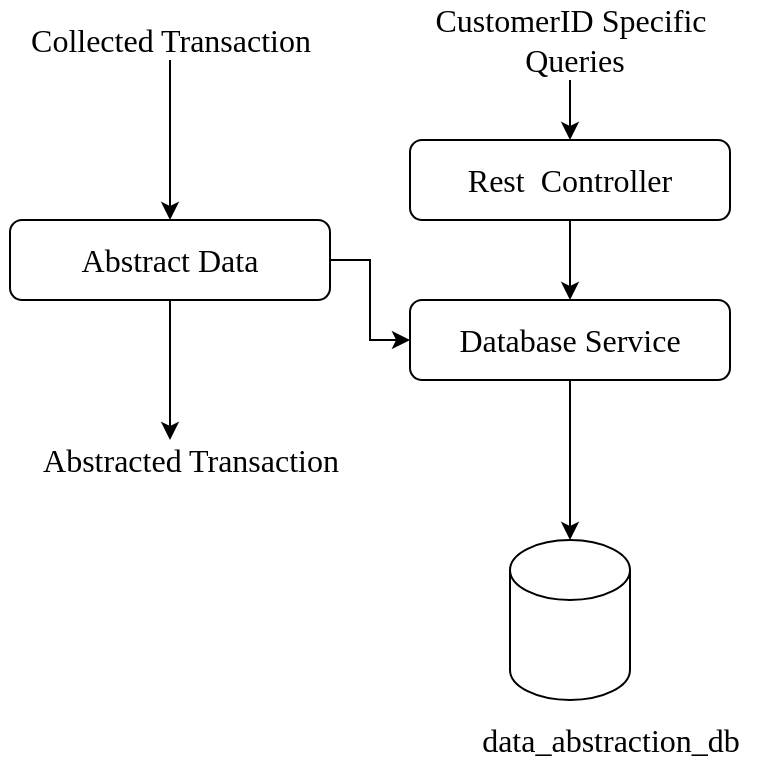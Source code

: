 <mxfile version="14.6.13" type="device"><diagram id="9UVk7EC7kuKAAegpqC8M" name="Page-1"><mxGraphModel dx="852" dy="504" grid="1" gridSize="10" guides="1" tooltips="1" connect="1" arrows="1" fold="1" page="1" pageScale="1" pageWidth="850" pageHeight="1100" math="0" shadow="0"><root><mxCell id="0"/><mxCell id="1" parent="0"/><mxCell id="3qt7MhbvBhXs7obYw9qg-1" style="edgeStyle=orthogonalEdgeStyle;rounded=0;orthogonalLoop=1;jettySize=auto;html=1;exitX=1;exitY=0.5;exitDx=0;exitDy=0;entryX=0;entryY=0.5;entryDx=0;entryDy=0;startArrow=none;startFill=0;strokeColor=#000000;fontFamily=Ubuntu;fontSource=https%3A%2F%2Ffonts.googleapis.com%2Fcss%3Ffamily%3DUbuntu;fontSize=16;fontColor=#000000;" edge="1" parent="1" source="3qt7MhbvBhXs7obYw9qg-2" target="3qt7MhbvBhXs7obYw9qg-4"><mxGeometry relative="1" as="geometry"/></mxCell><mxCell id="3qt7MhbvBhXs7obYw9qg-2" value="Abstract Data" style="rounded=1;whiteSpace=wrap;html=1;strokeColor=#000000;strokeWidth=1;fontFamily=Ubuntu;fontSource=https%3A%2F%2Ffonts.googleapis.com%2Fcss%3Ffamily%3DUbuntu;fontSize=16;fontColor=#000000;fillColor=none;" vertex="1" parent="1"><mxGeometry x="200" y="200" width="160" height="40" as="geometry"/></mxCell><mxCell id="3qt7MhbvBhXs7obYw9qg-3" style="edgeStyle=orthogonalEdgeStyle;rounded=0;orthogonalLoop=1;jettySize=auto;html=1;exitX=0.75;exitY=1;exitDx=0;exitDy=0;startArrow=none;startFill=0;strokeColor=#000000;fontFamily=Ubuntu;fontSource=https%3A%2F%2Ffonts.googleapis.com%2Fcss%3Ffamily%3DUbuntu;fontSize=16;fontColor=#000000;" edge="1" parent="1" source="3qt7MhbvBhXs7obYw9qg-4" target="3qt7MhbvBhXs7obYw9qg-5"><mxGeometry relative="1" as="geometry"><Array as="points"><mxPoint x="480" y="280"/></Array></mxGeometry></mxCell><mxCell id="3qt7MhbvBhXs7obYw9qg-4" value="Database Service" style="rounded=1;whiteSpace=wrap;html=1;strokeColor=#000000;strokeWidth=1;fontFamily=Ubuntu;fontSource=https%3A%2F%2Ffonts.googleapis.com%2Fcss%3Ffamily%3DUbuntu;fontSize=16;fontColor=#000000;fillColor=none;" vertex="1" parent="1"><mxGeometry x="400" y="240" width="160" height="40" as="geometry"/></mxCell><mxCell id="3qt7MhbvBhXs7obYw9qg-5" value="" style="shape=cylinder3;whiteSpace=wrap;html=1;boundedLbl=1;backgroundOutline=1;size=15;strokeColor=#000000;strokeWidth=1;fillColor=none;fontFamily=Ubuntu;fontSource=https%3A%2F%2Ffonts.googleapis.com%2Fcss%3Ffamily%3DUbuntu;fontSize=16;fontColor=#000000;" vertex="1" parent="1"><mxGeometry x="450" y="360" width="60" height="80" as="geometry"/></mxCell><mxCell id="3qt7MhbvBhXs7obYw9qg-6" value="data_abstraction_db" style="text;html=1;align=center;verticalAlign=middle;resizable=0;points=[];autosize=1;fontSize=16;fontFamily=Ubuntu;fontColor=#000000;" vertex="1" parent="1"><mxGeometry x="415" y="450" width="170" height="20" as="geometry"/></mxCell><mxCell id="3qt7MhbvBhXs7obYw9qg-7" style="edgeStyle=orthogonalEdgeStyle;rounded=0;orthogonalLoop=1;jettySize=auto;html=1;exitX=0.5;exitY=1;exitDx=0;exitDy=0;startArrow=none;startFill=0;strokeColor=#000000;fontFamily=Ubuntu;fontSource=https%3A%2F%2Ffonts.googleapis.com%2Fcss%3Ffamily%3DUbuntu;fontSize=16;fontColor=#000000;" edge="1" parent="1" source="3qt7MhbvBhXs7obYw9qg-2"><mxGeometry relative="1" as="geometry"><mxPoint x="280" y="310" as="targetPoint"/><mxPoint x="280" y="400" as="sourcePoint"/></mxGeometry></mxCell><mxCell id="3qt7MhbvBhXs7obYw9qg-8" style="edgeStyle=orthogonalEdgeStyle;rounded=0;orthogonalLoop=1;jettySize=auto;html=1;exitX=0.5;exitY=1;exitDx=0;exitDy=0;startArrow=none;startFill=0;strokeColor=#000000;fontFamily=Ubuntu;fontSource=https%3A%2F%2Ffonts.googleapis.com%2Fcss%3Ffamily%3DUbuntu;fontSize=16;fontColor=#000000;" edge="1" parent="1" source="3qt7MhbvBhXs7obYw9qg-9" target="3qt7MhbvBhXs7obYw9qg-4"><mxGeometry relative="1" as="geometry"/></mxCell><mxCell id="3qt7MhbvBhXs7obYw9qg-9" value="Rest&amp;nbsp; Controller" style="rounded=1;whiteSpace=wrap;html=1;strokeColor=#000000;strokeWidth=1;fontFamily=Ubuntu;fontSource=https%3A%2F%2Ffonts.googleapis.com%2Fcss%3Ffamily%3DUbuntu;fontSize=16;fontColor=#000000;fillColor=none;" vertex="1" parent="1"><mxGeometry x="400" y="160" width="160" height="40" as="geometry"/></mxCell><mxCell id="3qt7MhbvBhXs7obYw9qg-10" style="edgeStyle=orthogonalEdgeStyle;rounded=0;orthogonalLoop=1;jettySize=auto;html=1;entryX=0.5;entryY=0;entryDx=0;entryDy=0;startArrow=none;startFill=0;strokeColor=#000000;fontFamily=Ubuntu;fontSource=https%3A%2F%2Ffonts.googleapis.com%2Fcss%3Ffamily%3DUbuntu;fontSize=16;fontColor=#000000;" edge="1" parent="1" source="3qt7MhbvBhXs7obYw9qg-11" target="3qt7MhbvBhXs7obYw9qg-2"><mxGeometry relative="1" as="geometry"><mxPoint x="280" y="160" as="targetPoint"/></mxGeometry></mxCell><mxCell id="3qt7MhbvBhXs7obYw9qg-11" value="Collected Transaction" style="text;html=1;align=center;verticalAlign=middle;resizable=0;points=[];autosize=1;fontSize=16;fontFamily=Ubuntu;fontColor=#000000;" vertex="1" parent="1"><mxGeometry x="195" y="100" width="170" height="20" as="geometry"/></mxCell><mxCell id="3qt7MhbvBhXs7obYw9qg-12" value="Abstracted Transaction" style="text;html=1;align=center;verticalAlign=middle;resizable=0;points=[];autosize=1;fontSize=16;fontFamily=Ubuntu;fontColor=#000000;" vertex="1" parent="1"><mxGeometry x="200" y="310" width="180" height="20" as="geometry"/></mxCell><mxCell id="3qt7MhbvBhXs7obYw9qg-13" style="edgeStyle=orthogonalEdgeStyle;rounded=0;orthogonalLoop=1;jettySize=auto;html=1;entryX=0.5;entryY=0;entryDx=0;entryDy=0;startArrow=none;startFill=0;strokeColor=#000000;fontFamily=Ubuntu;fontSource=https%3A%2F%2Ffonts.googleapis.com%2Fcss%3Ffamily%3DUbuntu;fontSize=16;fontColor=#000000;" edge="1" parent="1" source="3qt7MhbvBhXs7obYw9qg-14" target="3qt7MhbvBhXs7obYw9qg-9"><mxGeometry relative="1" as="geometry"/></mxCell><mxCell id="3qt7MhbvBhXs7obYw9qg-14" value="CustomerID Specific&lt;br&gt;&amp;nbsp;Queries" style="text;html=1;align=center;verticalAlign=middle;resizable=0;points=[];autosize=1;fontSize=16;fontFamily=Ubuntu;fontColor=#000000;" vertex="1" parent="1"><mxGeometry x="400" y="90" width="160" height="40" as="geometry"/></mxCell></root></mxGraphModel></diagram></mxfile>